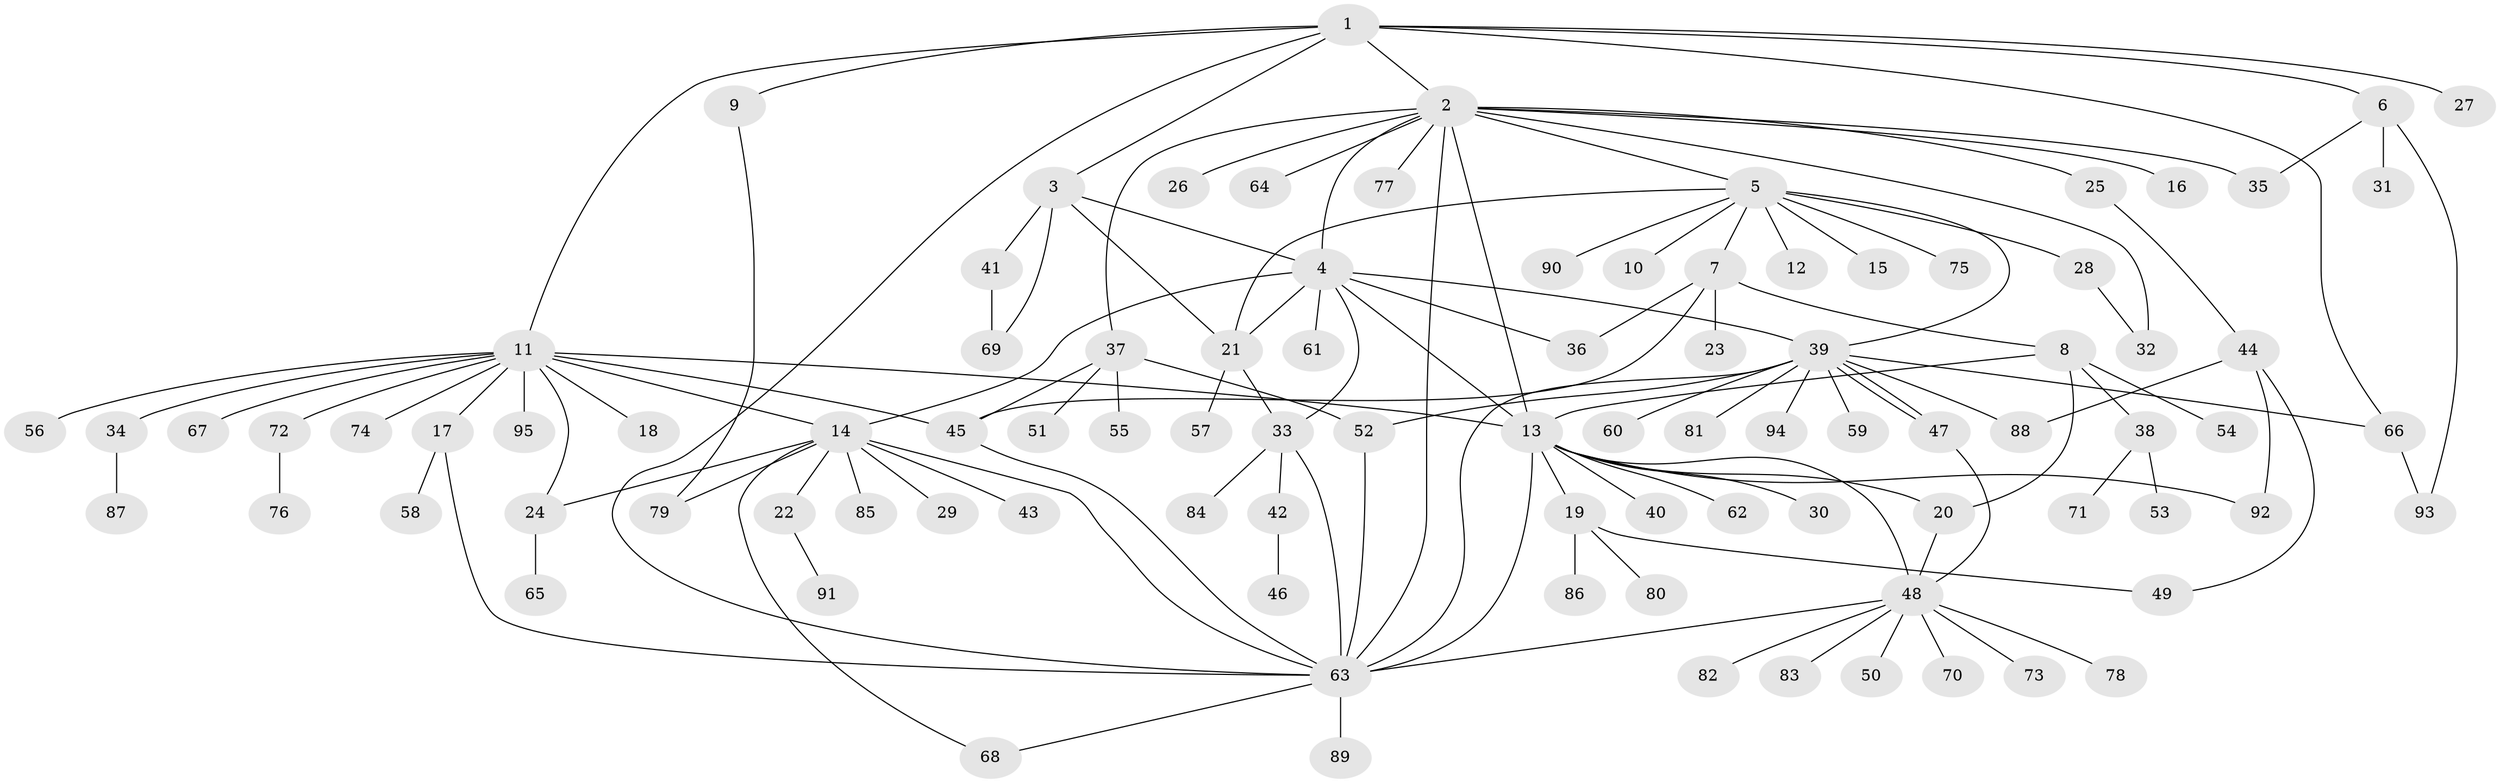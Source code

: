 // Generated by graph-tools (version 1.1) at 2025/49/03/09/25 03:49:48]
// undirected, 95 vertices, 131 edges
graph export_dot {
graph [start="1"]
  node [color=gray90,style=filled];
  1;
  2;
  3;
  4;
  5;
  6;
  7;
  8;
  9;
  10;
  11;
  12;
  13;
  14;
  15;
  16;
  17;
  18;
  19;
  20;
  21;
  22;
  23;
  24;
  25;
  26;
  27;
  28;
  29;
  30;
  31;
  32;
  33;
  34;
  35;
  36;
  37;
  38;
  39;
  40;
  41;
  42;
  43;
  44;
  45;
  46;
  47;
  48;
  49;
  50;
  51;
  52;
  53;
  54;
  55;
  56;
  57;
  58;
  59;
  60;
  61;
  62;
  63;
  64;
  65;
  66;
  67;
  68;
  69;
  70;
  71;
  72;
  73;
  74;
  75;
  76;
  77;
  78;
  79;
  80;
  81;
  82;
  83;
  84;
  85;
  86;
  87;
  88;
  89;
  90;
  91;
  92;
  93;
  94;
  95;
  1 -- 2;
  1 -- 3;
  1 -- 6;
  1 -- 9;
  1 -- 11;
  1 -- 27;
  1 -- 63;
  1 -- 66;
  2 -- 4;
  2 -- 5;
  2 -- 13;
  2 -- 16;
  2 -- 25;
  2 -- 26;
  2 -- 32;
  2 -- 35;
  2 -- 37;
  2 -- 63;
  2 -- 64;
  2 -- 77;
  3 -- 4;
  3 -- 21;
  3 -- 41;
  3 -- 69;
  4 -- 13;
  4 -- 14;
  4 -- 21;
  4 -- 33;
  4 -- 36;
  4 -- 39;
  4 -- 61;
  5 -- 7;
  5 -- 10;
  5 -- 12;
  5 -- 15;
  5 -- 21;
  5 -- 28;
  5 -- 39;
  5 -- 75;
  5 -- 90;
  6 -- 31;
  6 -- 35;
  6 -- 93;
  7 -- 8;
  7 -- 23;
  7 -- 36;
  7 -- 45;
  8 -- 13;
  8 -- 20;
  8 -- 38;
  8 -- 54;
  9 -- 79;
  11 -- 13;
  11 -- 14;
  11 -- 17;
  11 -- 18;
  11 -- 24;
  11 -- 34;
  11 -- 45;
  11 -- 56;
  11 -- 67;
  11 -- 72;
  11 -- 74;
  11 -- 95;
  13 -- 19;
  13 -- 20;
  13 -- 30;
  13 -- 40;
  13 -- 48;
  13 -- 62;
  13 -- 63;
  13 -- 92;
  14 -- 22;
  14 -- 24;
  14 -- 29;
  14 -- 43;
  14 -- 63;
  14 -- 68;
  14 -- 79;
  14 -- 85;
  17 -- 58;
  17 -- 63;
  19 -- 49;
  19 -- 80;
  19 -- 86;
  20 -- 48;
  21 -- 33;
  21 -- 57;
  22 -- 91;
  24 -- 65;
  25 -- 44;
  28 -- 32;
  33 -- 42;
  33 -- 63;
  33 -- 84;
  34 -- 87;
  37 -- 45;
  37 -- 51;
  37 -- 52;
  37 -- 55;
  38 -- 53;
  38 -- 71;
  39 -- 47;
  39 -- 47;
  39 -- 52;
  39 -- 59;
  39 -- 60;
  39 -- 63;
  39 -- 66;
  39 -- 81;
  39 -- 88;
  39 -- 94;
  41 -- 69;
  42 -- 46;
  44 -- 49;
  44 -- 88;
  44 -- 92;
  45 -- 63;
  47 -- 48;
  48 -- 50;
  48 -- 63;
  48 -- 70;
  48 -- 73;
  48 -- 78;
  48 -- 82;
  48 -- 83;
  52 -- 63;
  63 -- 68;
  63 -- 89;
  66 -- 93;
  72 -- 76;
}
